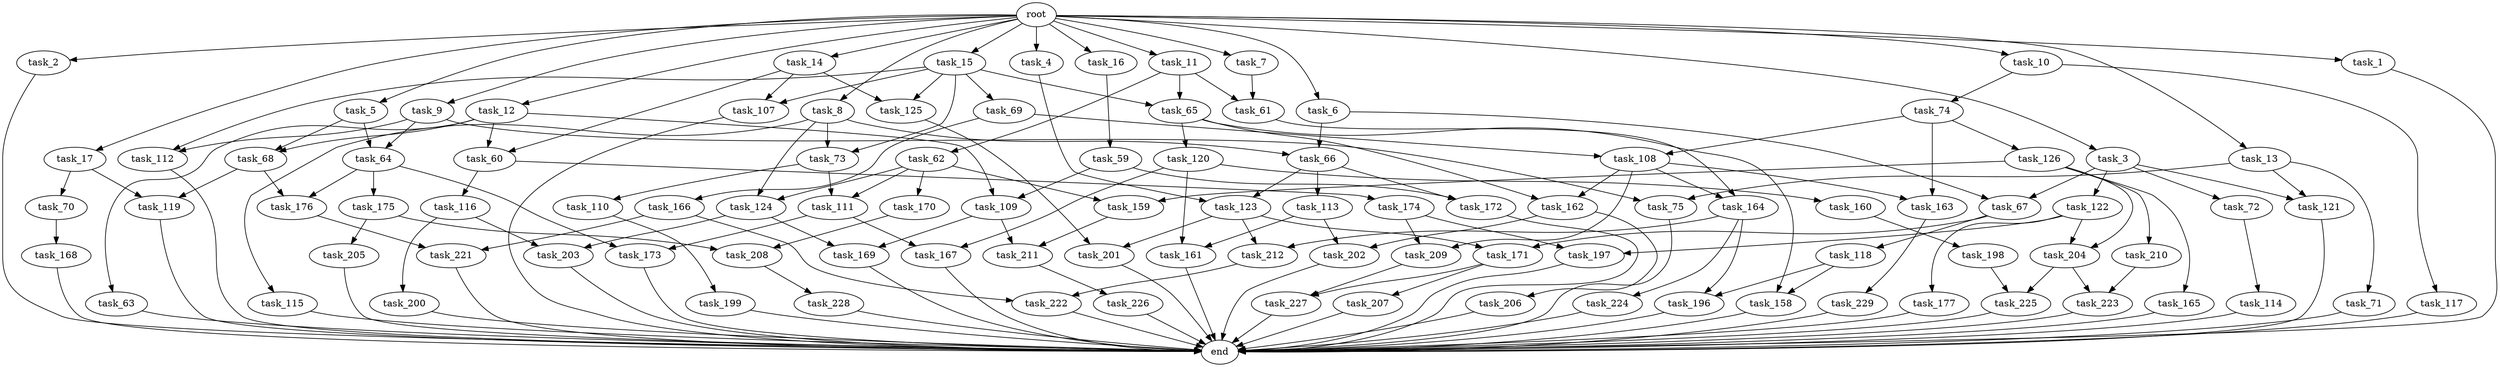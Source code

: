 digraph G {
  task_67 [size="11166914969.600000"];
  task_12 [size="102.400000"];
  task_201 [size="38654705664.000000"];
  task_5 [size="102.400000"];
  task_162 [size="11166914969.600000"];
  task_63 [size="69578470195.199997"];
  task_196 [size="21474836480.000000"];
  task_164 [size="58411555225.600006"];
  task_226 [size="54975581388.800003"];
  task_17 [size="102.400000"];
  task_229 [size="30923764531.200001"];
  task_2 [size="102.400000"];
  task_121 [size="73014444032.000000"];
  task_168 [size="30923764531.200001"];
  task_161 [size="155477816115.200012"];
  task_166 [size="42090679500.800003"];
  task_175 [size="7730941132.800000"];
  task_207 [size="13743895347.200001"];
  task_60 [size="73014444032.000000"];
  task_15 [size="102.400000"];
  task_163 [size="6871947673.600000"];
  task_11 [size="102.400000"];
  task_71 [size="69578470195.199997"];
  task_167 [size="73014444032.000000"];
  task_165 [size="42090679500.800003"];
  task_117 [size="3435973836.800000"];
  task_64 [size="34359738368.000000"];
  task_228 [size="21474836480.000000"];
  root [size="0.000000"];
  task_72 [size="3435973836.800000"];
  task_69 [size="69578470195.199997"];
  task_119 [size="100502234726.400009"];
  task_223 [size="38654705664.000000"];
  task_211 [size="124554051584.000000"];
  task_74 [size="3435973836.800000"];
  end [size="0.000000"];
  task_114 [size="30923764531.200001"];
  task_8 [size="102.400000"];
  task_177 [size="7730941132.800000"];
  task_109 [size="139156940390.399994"];
  task_122 [size="3435973836.800000"];
  task_126 [size="3435973836.800000"];
  task_160 [size="69578470195.199997"];
  task_66 [size="49821620633.600006"];
  task_206 [size="30923764531.200001"];
  task_198 [size="13743895347.200001"];
  task_225 [size="11166914969.600000"];
  task_116 [size="69578470195.199997"];
  task_199 [size="69578470195.199997"];
  task_1 [size="102.400000"];
  task_3 [size="102.400000"];
  task_200 [size="69578470195.199997"];
  task_212 [size="38654705664.000000"];
  task_7 [size="102.400000"];
  task_75 [size="73014444032.000000"];
  task_9 [size="102.400000"];
  task_4 [size="102.400000"];
  task_111 [size="73014444032.000000"];
  task_123 [size="73014444032.000000"];
  task_16 [size="102.400000"];
  task_68 [size="100502234726.400009"];
  task_171 [size="38654705664.000000"];
  task_159 [size="73014444032.000000"];
  task_174 [size="69578470195.199997"];
  task_6 [size="102.400000"];
  task_221 [size="29205777612.800003"];
  task_170 [size="30923764531.200001"];
  task_62 [size="85899345920.000000"];
  task_112 [size="73014444032.000000"];
  task_65 [size="155477816115.200012"];
  task_115 [size="42090679500.800003"];
  task_176 [size="38654705664.000000"];
  task_158 [size="21474836480.000000"];
  task_202 [size="116823110451.200012"];
  task_118 [size="7730941132.800000"];
  task_120 [size="7730941132.800000"];
  task_224 [size="7730941132.800000"];
  task_125 [size="73014444032.000000"];
  task_204 [size="49821620633.600006"];
  task_124 [size="73014444032.000000"];
  task_210 [size="42090679500.800003"];
  task_73 [size="111669149696.000000"];
  task_227 [size="55834574848.000000"];
  task_208 [size="49821620633.600006"];
  task_61 [size="127990025420.800003"];
  task_173 [size="11166914969.600000"];
  task_113 [size="69578470195.199997"];
  task_59 [size="85899345920.000000"];
  task_70 [size="69578470195.199997"];
  task_209 [size="45526653337.600006"];
  task_222 [size="24910810316.800003"];
  task_203 [size="139156940390.399994"];
  task_197 [size="49821620633.600006"];
  task_13 [size="102.400000"];
  task_10 [size="102.400000"];
  task_14 [size="102.400000"];
  task_169 [size="139156940390.399994"];
  task_110 [size="42090679500.800003"];
  task_205 [size="42090679500.800003"];
  task_108 [size="45526653337.600006"];
  task_107 [size="73014444032.000000"];
  task_172 [size="139156940390.399994"];

  task_67 -> task_118 [size="75497472.000000"];
  task_67 -> task_171 [size="75497472.000000"];
  task_12 -> task_109 [size="679477248.000000"];
  task_12 -> task_63 [size="679477248.000000"];
  task_12 -> task_68 [size="679477248.000000"];
  task_12 -> task_60 [size="679477248.000000"];
  task_201 -> end [size="1.000000"];
  task_5 -> task_64 [size="301989888.000000"];
  task_5 -> task_68 [size="301989888.000000"];
  task_162 -> task_202 [size="301989888.000000"];
  task_162 -> task_206 [size="301989888.000000"];
  task_63 -> end [size="1.000000"];
  task_196 -> end [size="1.000000"];
  task_164 -> task_196 [size="75497472.000000"];
  task_164 -> task_224 [size="75497472.000000"];
  task_164 -> task_212 [size="75497472.000000"];
  task_226 -> end [size="1.000000"];
  task_17 -> task_119 [size="679477248.000000"];
  task_17 -> task_70 [size="679477248.000000"];
  task_229 -> end [size="1.000000"];
  task_2 -> end [size="1.000000"];
  task_121 -> end [size="1.000000"];
  task_168 -> end [size="1.000000"];
  task_161 -> end [size="1.000000"];
  task_166 -> task_222 [size="209715200.000000"];
  task_166 -> task_221 [size="209715200.000000"];
  task_175 -> task_205 [size="411041792.000000"];
  task_175 -> task_208 [size="411041792.000000"];
  task_207 -> end [size="1.000000"];
  task_60 -> task_174 [size="679477248.000000"];
  task_60 -> task_116 [size="679477248.000000"];
  task_15 -> task_112 [size="679477248.000000"];
  task_15 -> task_65 [size="679477248.000000"];
  task_15 -> task_69 [size="679477248.000000"];
  task_15 -> task_73 [size="679477248.000000"];
  task_15 -> task_107 [size="679477248.000000"];
  task_15 -> task_125 [size="679477248.000000"];
  task_163 -> task_229 [size="301989888.000000"];
  task_11 -> task_61 [size="838860800.000000"];
  task_11 -> task_65 [size="838860800.000000"];
  task_11 -> task_62 [size="838860800.000000"];
  task_71 -> end [size="1.000000"];
  task_167 -> end [size="1.000000"];
  task_165 -> end [size="1.000000"];
  task_117 -> end [size="1.000000"];
  task_64 -> task_175 [size="75497472.000000"];
  task_64 -> task_173 [size="75497472.000000"];
  task_64 -> task_176 [size="75497472.000000"];
  task_228 -> end [size="1.000000"];
  root -> task_7 [size="1.000000"];
  root -> task_8 [size="1.000000"];
  root -> task_12 [size="1.000000"];
  root -> task_4 [size="1.000000"];
  root -> task_1 [size="1.000000"];
  root -> task_3 [size="1.000000"];
  root -> task_16 [size="1.000000"];
  root -> task_5 [size="1.000000"];
  root -> task_10 [size="1.000000"];
  root -> task_6 [size="1.000000"];
  root -> task_17 [size="1.000000"];
  root -> task_9 [size="1.000000"];
  root -> task_11 [size="1.000000"];
  root -> task_2 [size="1.000000"];
  root -> task_13 [size="1.000000"];
  root -> task_14 [size="1.000000"];
  root -> task_15 [size="1.000000"];
  task_72 -> task_114 [size="301989888.000000"];
  task_69 -> task_166 [size="411041792.000000"];
  task_69 -> task_108 [size="411041792.000000"];
  task_119 -> end [size="1.000000"];
  task_223 -> end [size="1.000000"];
  task_211 -> task_226 [size="536870912.000000"];
  task_74 -> task_108 [size="33554432.000000"];
  task_74 -> task_126 [size="33554432.000000"];
  task_74 -> task_163 [size="33554432.000000"];
  task_114 -> end [size="1.000000"];
  task_8 -> task_124 [size="411041792.000000"];
  task_8 -> task_66 [size="411041792.000000"];
  task_8 -> task_73 [size="411041792.000000"];
  task_8 -> task_115 [size="411041792.000000"];
  task_177 -> end [size="1.000000"];
  task_109 -> task_169 [size="679477248.000000"];
  task_109 -> task_211 [size="679477248.000000"];
  task_122 -> task_177 [size="75497472.000000"];
  task_122 -> task_204 [size="75497472.000000"];
  task_122 -> task_197 [size="75497472.000000"];
  task_126 -> task_204 [size="411041792.000000"];
  task_126 -> task_210 [size="411041792.000000"];
  task_126 -> task_159 [size="411041792.000000"];
  task_126 -> task_165 [size="411041792.000000"];
  task_160 -> task_198 [size="134217728.000000"];
  task_66 -> task_172 [size="679477248.000000"];
  task_66 -> task_123 [size="679477248.000000"];
  task_66 -> task_113 [size="679477248.000000"];
  task_206 -> end [size="1.000000"];
  task_198 -> task_225 [size="33554432.000000"];
  task_225 -> end [size="1.000000"];
  task_116 -> task_203 [size="679477248.000000"];
  task_116 -> task_200 [size="679477248.000000"];
  task_199 -> end [size="1.000000"];
  task_1 -> end [size="1.000000"];
  task_3 -> task_67 [size="33554432.000000"];
  task_3 -> task_121 [size="33554432.000000"];
  task_3 -> task_72 [size="33554432.000000"];
  task_3 -> task_122 [size="33554432.000000"];
  task_200 -> end [size="1.000000"];
  task_212 -> task_222 [size="33554432.000000"];
  task_7 -> task_61 [size="411041792.000000"];
  task_75 -> end [size="1.000000"];
  task_9 -> task_112 [size="33554432.000000"];
  task_9 -> task_64 [size="33554432.000000"];
  task_9 -> task_75 [size="33554432.000000"];
  task_4 -> task_123 [size="33554432.000000"];
  task_111 -> task_167 [size="33554432.000000"];
  task_111 -> task_173 [size="33554432.000000"];
  task_123 -> task_171 [size="301989888.000000"];
  task_123 -> task_201 [size="301989888.000000"];
  task_123 -> task_212 [size="301989888.000000"];
  task_16 -> task_59 [size="838860800.000000"];
  task_68 -> task_119 [size="301989888.000000"];
  task_68 -> task_176 [size="301989888.000000"];
  task_171 -> task_207 [size="134217728.000000"];
  task_171 -> task_227 [size="134217728.000000"];
  task_159 -> task_211 [size="536870912.000000"];
  task_174 -> task_197 [size="411041792.000000"];
  task_174 -> task_209 [size="411041792.000000"];
  task_6 -> task_67 [size="75497472.000000"];
  task_6 -> task_66 [size="75497472.000000"];
  task_221 -> end [size="1.000000"];
  task_170 -> task_208 [size="75497472.000000"];
  task_62 -> task_111 [size="301989888.000000"];
  task_62 -> task_124 [size="301989888.000000"];
  task_62 -> task_159 [size="301989888.000000"];
  task_62 -> task_170 [size="301989888.000000"];
  task_112 -> end [size="1.000000"];
  task_65 -> task_120 [size="75497472.000000"];
  task_65 -> task_158 [size="75497472.000000"];
  task_65 -> task_162 [size="75497472.000000"];
  task_115 -> end [size="1.000000"];
  task_176 -> task_221 [size="75497472.000000"];
  task_158 -> end [size="1.000000"];
  task_202 -> end [size="1.000000"];
  task_118 -> task_196 [size="134217728.000000"];
  task_118 -> task_158 [size="134217728.000000"];
  task_120 -> task_160 [size="679477248.000000"];
  task_120 -> task_167 [size="679477248.000000"];
  task_120 -> task_161 [size="679477248.000000"];
  task_224 -> end [size="1.000000"];
  task_125 -> task_201 [size="75497472.000000"];
  task_204 -> task_225 [size="75497472.000000"];
  task_204 -> task_223 [size="75497472.000000"];
  task_124 -> task_169 [size="679477248.000000"];
  task_124 -> task_203 [size="679477248.000000"];
  task_210 -> task_223 [size="301989888.000000"];
  task_73 -> task_110 [size="411041792.000000"];
  task_73 -> task_111 [size="411041792.000000"];
  task_227 -> end [size="1.000000"];
  task_208 -> task_228 [size="209715200.000000"];
  task_61 -> task_164 [size="536870912.000000"];
  task_173 -> end [size="1.000000"];
  task_113 -> task_202 [size="838860800.000000"];
  task_113 -> task_161 [size="838860800.000000"];
  task_59 -> task_109 [size="679477248.000000"];
  task_59 -> task_172 [size="679477248.000000"];
  task_70 -> task_168 [size="301989888.000000"];
  task_209 -> task_227 [size="411041792.000000"];
  task_222 -> end [size="1.000000"];
  task_203 -> end [size="1.000000"];
  task_197 -> end [size="1.000000"];
  task_13 -> task_121 [size="679477248.000000"];
  task_13 -> task_75 [size="679477248.000000"];
  task_13 -> task_71 [size="679477248.000000"];
  task_10 -> task_117 [size="33554432.000000"];
  task_10 -> task_74 [size="33554432.000000"];
  task_14 -> task_60 [size="33554432.000000"];
  task_14 -> task_107 [size="33554432.000000"];
  task_14 -> task_125 [size="33554432.000000"];
  task_169 -> end [size="1.000000"];
  task_110 -> task_199 [size="679477248.000000"];
  task_205 -> end [size="1.000000"];
  task_108 -> task_162 [size="33554432.000000"];
  task_108 -> task_164 [size="33554432.000000"];
  task_108 -> task_163 [size="33554432.000000"];
  task_108 -> task_209 [size="33554432.000000"];
  task_107 -> end [size="1.000000"];
  task_172 -> end [size="1.000000"];
}
